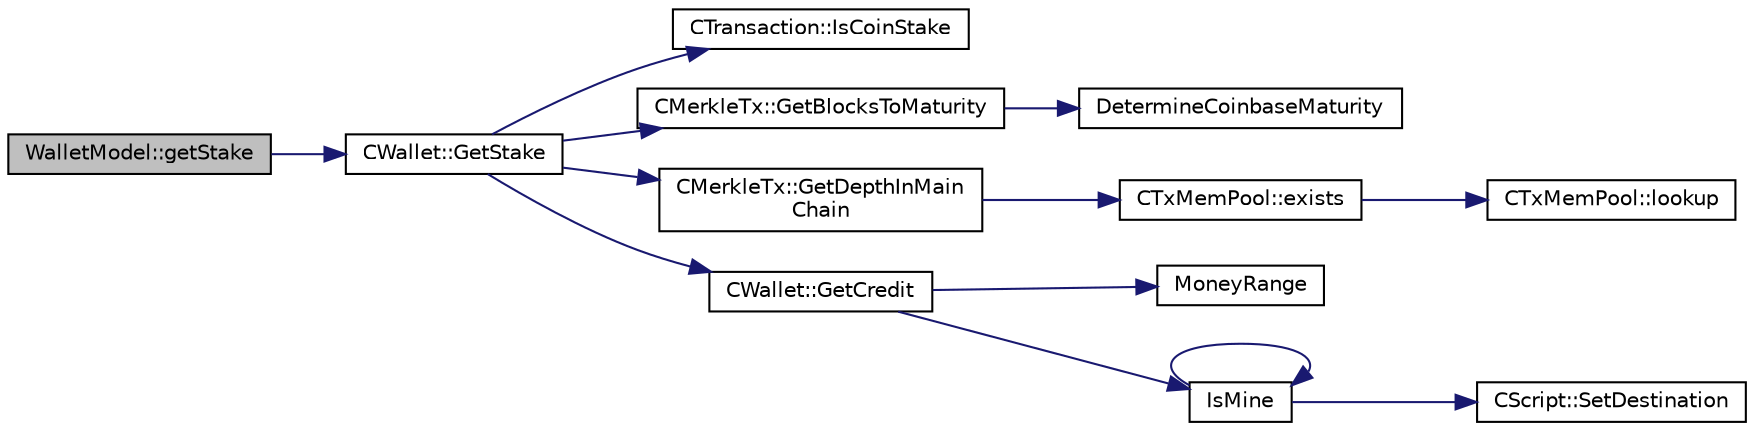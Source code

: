 digraph "WalletModel::getStake"
{
  edge [fontname="Helvetica",fontsize="10",labelfontname="Helvetica",labelfontsize="10"];
  node [fontname="Helvetica",fontsize="10",shape=record];
  rankdir="LR";
  Node415 [label="WalletModel::getStake",height=0.2,width=0.4,color="black", fillcolor="grey75", style="filled", fontcolor="black"];
  Node415 -> Node416 [color="midnightblue",fontsize="10",style="solid",fontname="Helvetica"];
  Node416 [label="CWallet::GetStake",height=0.2,width=0.4,color="black", fillcolor="white", style="filled",URL="$d2/de5/class_c_wallet.html#a87a52700330336da4957026c091916d8"];
  Node416 -> Node417 [color="midnightblue",fontsize="10",style="solid",fontname="Helvetica"];
  Node417 [label="CTransaction::IsCoinStake",height=0.2,width=0.4,color="black", fillcolor="white", style="filled",URL="$df/d43/class_c_transaction.html#ace4278a41a296d40dcf5fb2b9cf007ec"];
  Node416 -> Node418 [color="midnightblue",fontsize="10",style="solid",fontname="Helvetica"];
  Node418 [label="CMerkleTx::GetBlocksToMaturity",height=0.2,width=0.4,color="black", fillcolor="white", style="filled",URL="$d1/dff/class_c_merkle_tx.html#a69ebd437f7b44169659c3527fe73b6ab"];
  Node418 -> Node419 [color="midnightblue",fontsize="10",style="solid",fontname="Helvetica"];
  Node419 [label="DetermineCoinbaseMaturity",height=0.2,width=0.4,color="black", fillcolor="white", style="filled",URL="$d1/d08/proofs_8cpp.html#a97478c8207cae73889a6b1fbbc3c67e3",tooltip="Determine Coinbase Maturity (generally not a good idea - done so to increase speed) ..."];
  Node416 -> Node420 [color="midnightblue",fontsize="10",style="solid",fontname="Helvetica"];
  Node420 [label="CMerkleTx::GetDepthInMain\lChain",height=0.2,width=0.4,color="black", fillcolor="white", style="filled",URL="$d1/dff/class_c_merkle_tx.html#a887a9f1a0b7fc64b43e42cec76b38ef9"];
  Node420 -> Node421 [color="midnightblue",fontsize="10",style="solid",fontname="Helvetica"];
  Node421 [label="CTxMemPool::exists",height=0.2,width=0.4,color="black", fillcolor="white", style="filled",URL="$db/d98/class_c_tx_mem_pool.html#a8b7a13b5289ab839d4460f41a7da9789"];
  Node421 -> Node422 [color="midnightblue",fontsize="10",style="solid",fontname="Helvetica"];
  Node422 [label="CTxMemPool::lookup",height=0.2,width=0.4,color="black", fillcolor="white", style="filled",URL="$db/d98/class_c_tx_mem_pool.html#ad6d9966cdeb4b6586f7186e709b4e77e"];
  Node416 -> Node423 [color="midnightblue",fontsize="10",style="solid",fontname="Helvetica"];
  Node423 [label="CWallet::GetCredit",height=0.2,width=0.4,color="black", fillcolor="white", style="filled",URL="$d2/de5/class_c_wallet.html#aa60b69c7d4ea6063ed83b13d7c6fe695"];
  Node423 -> Node424 [color="midnightblue",fontsize="10",style="solid",fontname="Helvetica"];
  Node424 [label="MoneyRange",height=0.2,width=0.4,color="black", fillcolor="white", style="filled",URL="$dd/d2f/amount_8h.html#a12db56a9a1c931941f0943ecbb278aae"];
  Node423 -> Node425 [color="midnightblue",fontsize="10",style="solid",fontname="Helvetica"];
  Node425 [label="IsMine",height=0.2,width=0.4,color="black", fillcolor="white", style="filled",URL="$dd/d0f/script_8cpp.html#adc59cf67d903c1ba1ef225561b85bfce"];
  Node425 -> Node426 [color="midnightblue",fontsize="10",style="solid",fontname="Helvetica"];
  Node426 [label="CScript::SetDestination",height=0.2,width=0.4,color="black", fillcolor="white", style="filled",URL="$d9/d4b/class_c_script.html#ad1b5a9077241aa06116040c4f1b7c31e"];
  Node425 -> Node425 [color="midnightblue",fontsize="10",style="solid",fontname="Helvetica"];
}
